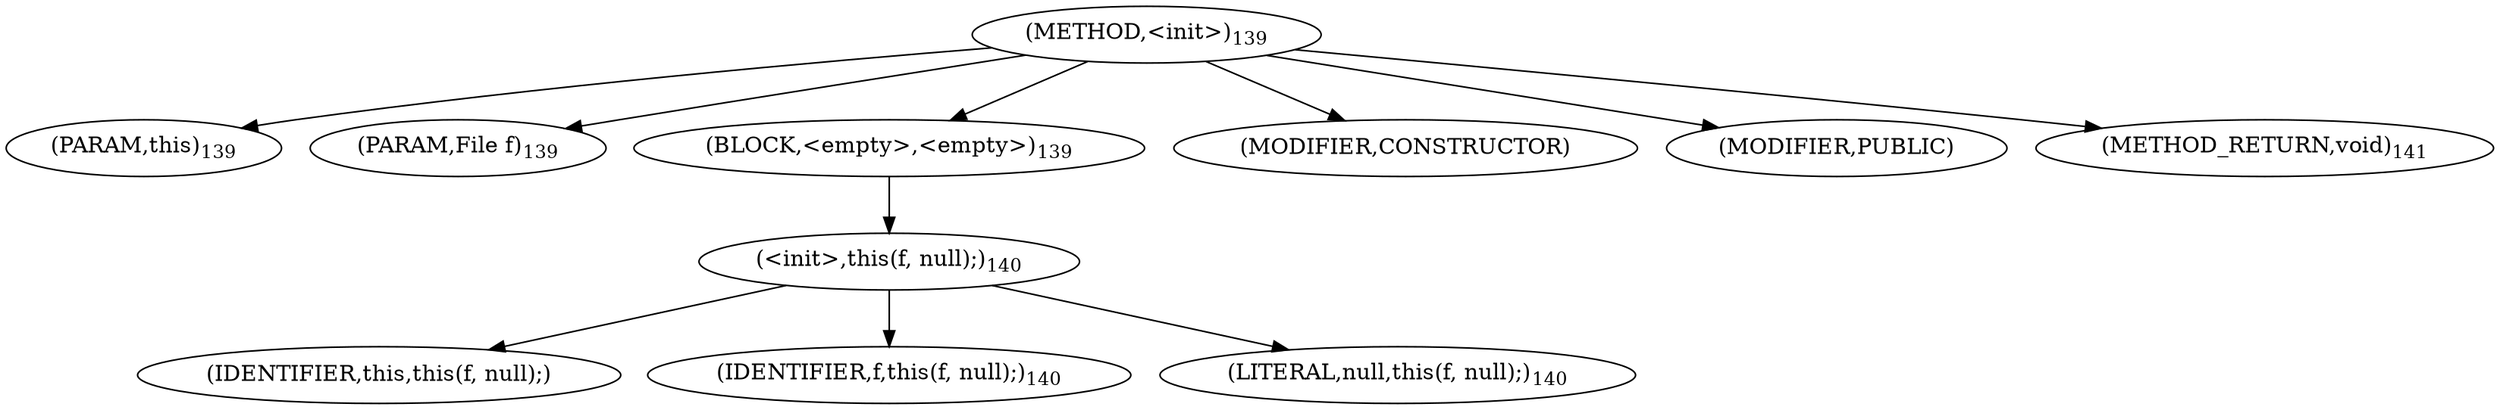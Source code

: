 digraph "&lt;init&gt;" {  
"74" [label = <(METHOD,&lt;init&gt;)<SUB>139</SUB>> ]
"4" [label = <(PARAM,this)<SUB>139</SUB>> ]
"75" [label = <(PARAM,File f)<SUB>139</SUB>> ]
"76" [label = <(BLOCK,&lt;empty&gt;,&lt;empty&gt;)<SUB>139</SUB>> ]
"77" [label = <(&lt;init&gt;,this(f, null);)<SUB>140</SUB>> ]
"3" [label = <(IDENTIFIER,this,this(f, null);)> ]
"78" [label = <(IDENTIFIER,f,this(f, null);)<SUB>140</SUB>> ]
"79" [label = <(LITERAL,null,this(f, null);)<SUB>140</SUB>> ]
"80" [label = <(MODIFIER,CONSTRUCTOR)> ]
"81" [label = <(MODIFIER,PUBLIC)> ]
"82" [label = <(METHOD_RETURN,void)<SUB>141</SUB>> ]
  "74" -> "4" 
  "74" -> "75" 
  "74" -> "76" 
  "74" -> "80" 
  "74" -> "81" 
  "74" -> "82" 
  "76" -> "77" 
  "77" -> "3" 
  "77" -> "78" 
  "77" -> "79" 
}
